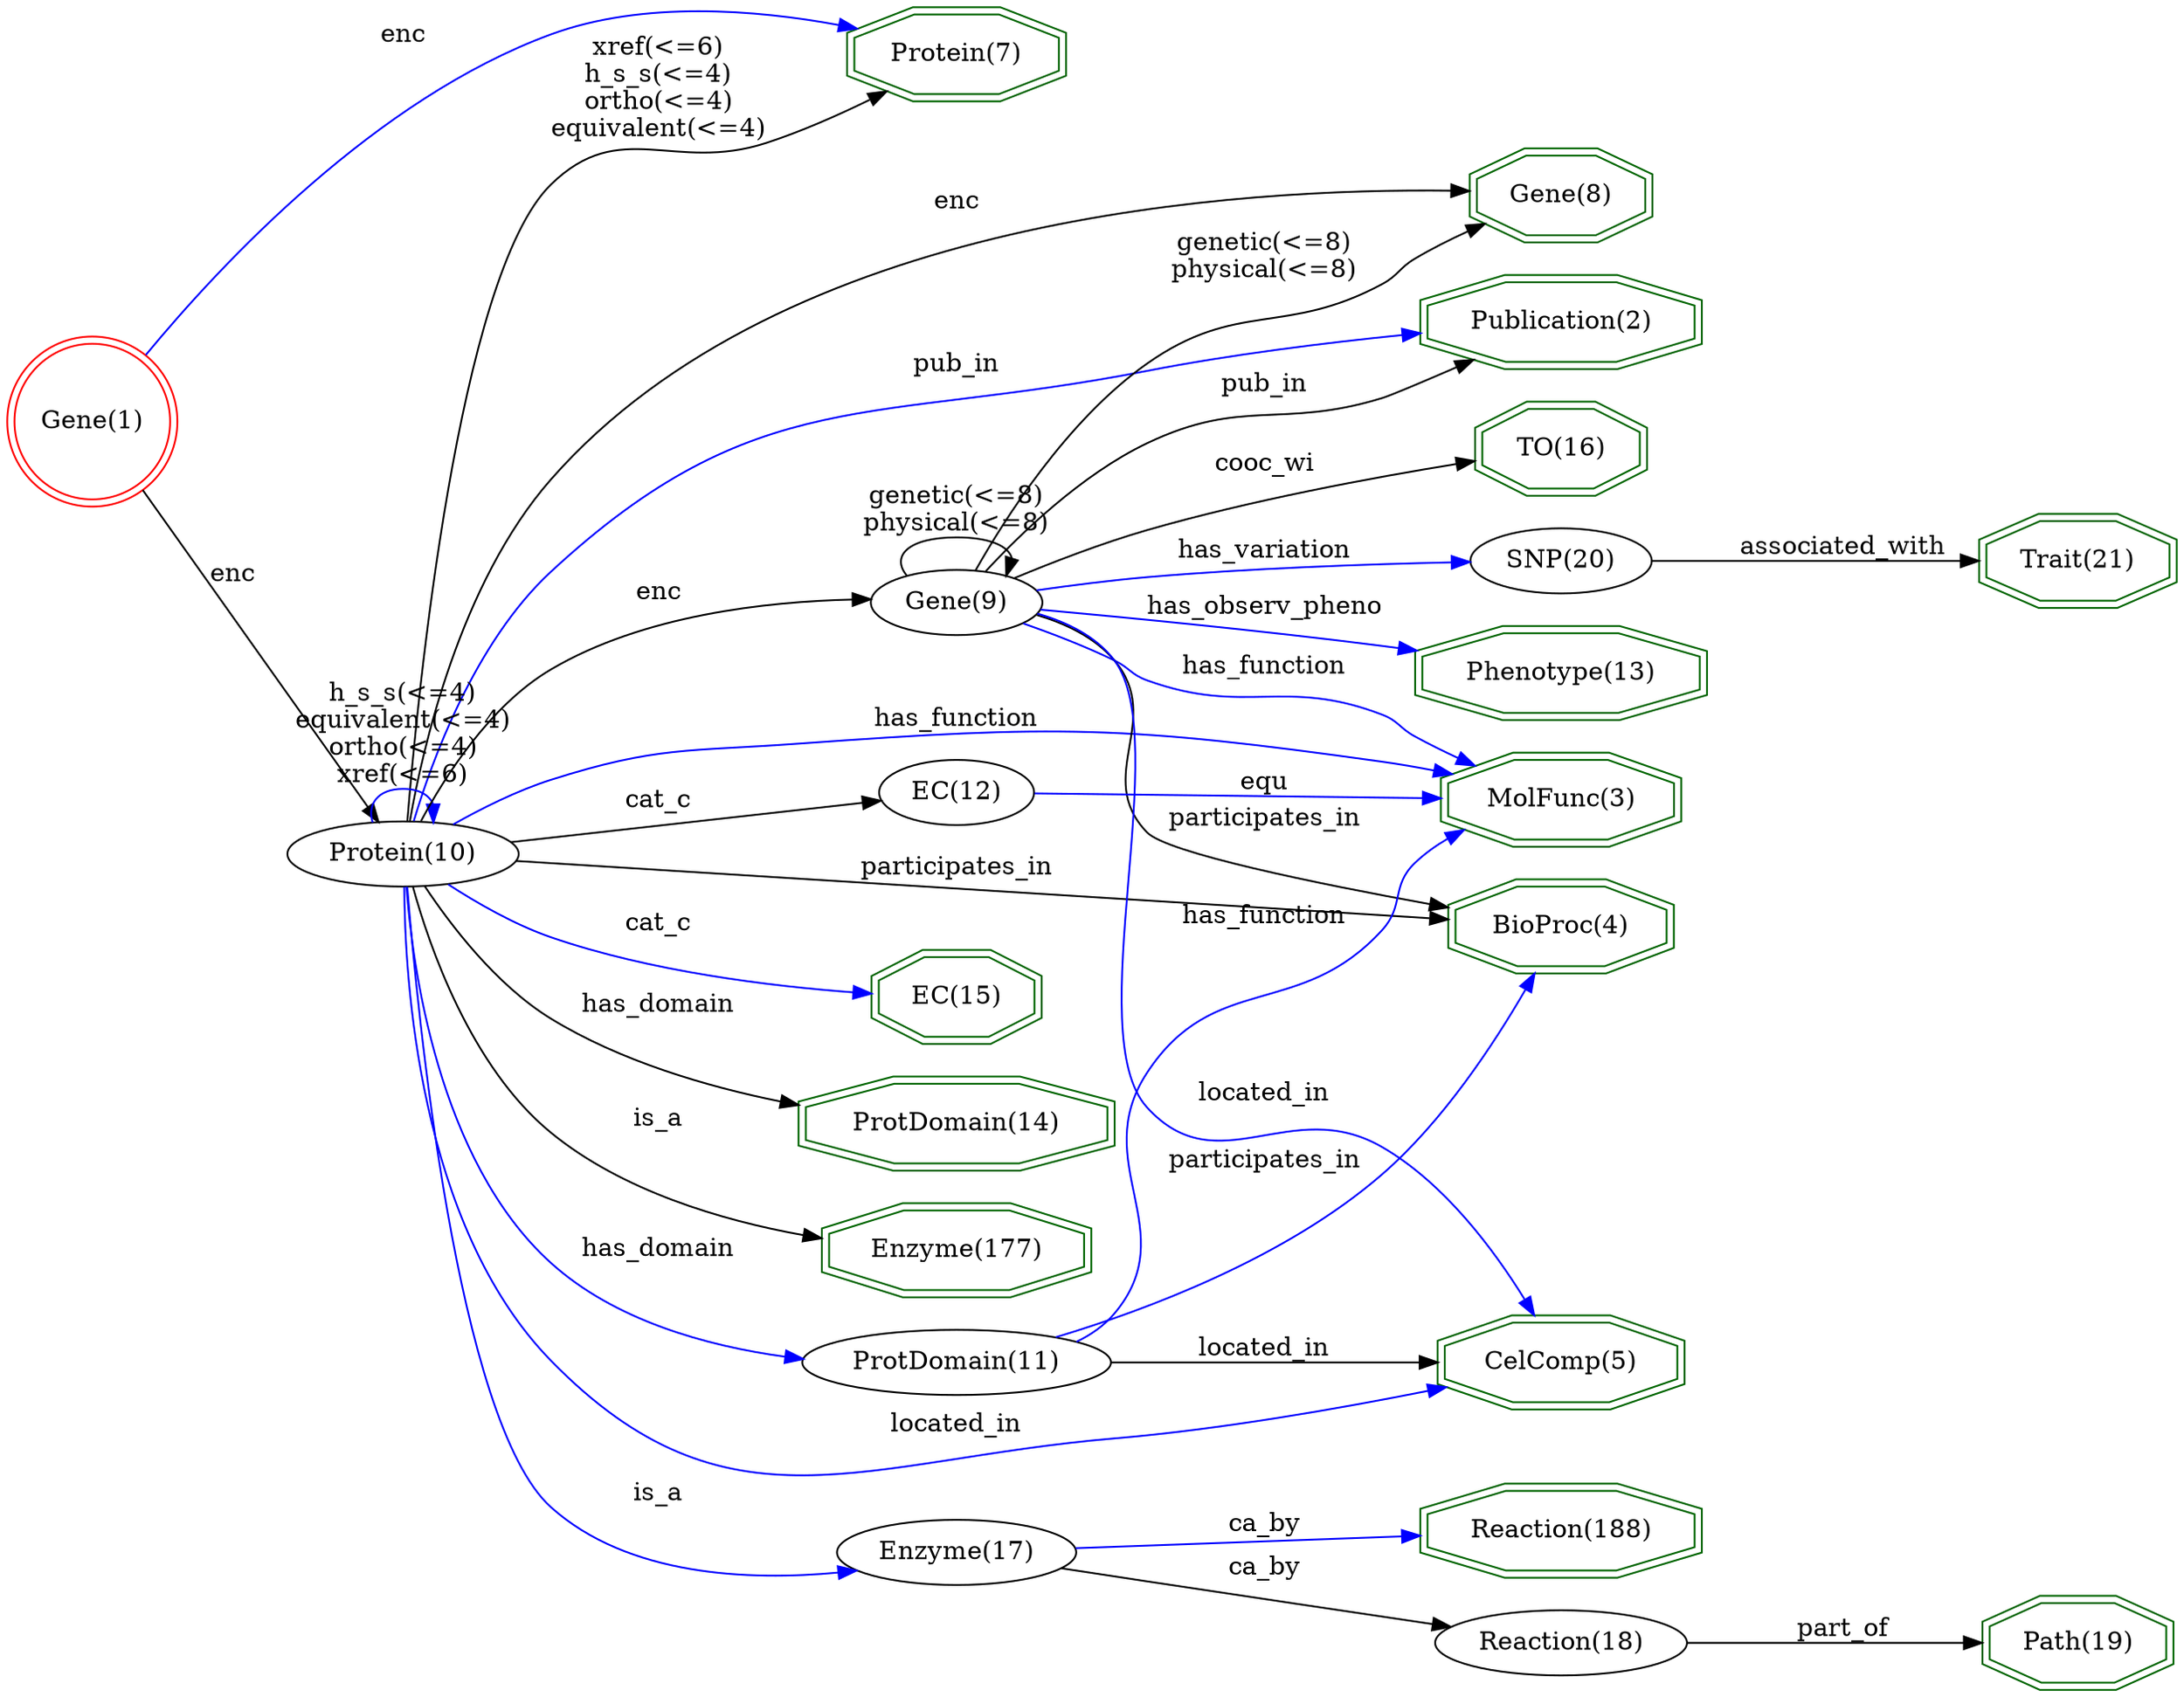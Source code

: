 digraph {
	graph [_draw_="c 9 -#fffffe00 C 7 -#ffffff P 4 0 0 0 911 1030.67 911 1030.67 0 ",
		bb="0,0,1030.7,911",
		rankdir=LR,
		xdotversion=1.7
	];
	node [label="\N"];
	"Gene(8)"	[_draw_="c 7 -#006400 p 8 777.75 750.54 777.75 765.46 753.08 776 718.2 776 693.53 765.46 693.53 750.54 718.2 740 753.08 740 c 7 -#006400 \
p 8 781.73 747.9 781.73 768.1 753.9 780 717.38 780 689.55 768.1 689.55 747.9 717.38 736 753.9 736 ",
		_ldraw_="F 14 11 -Times-Roman c 7 -#000000 T 735.64 753.8 0 45.86 7 -Gene(8) ",
		color=darkgreen,
		height=0.61111,
		pos="735.64,758",
		shape=doubleoctagon,
		width=1.286];
	"Phenotype(13)"	[_draw_="c 7 -#006400 p 8 802.75 626.54 802.75 641.46 763.44 652 707.84 652 668.53 641.46 668.53 626.54 707.84 616 763.44 616 c 7 -#006400 \
p 8 806.74 623.47 806.74 644.53 763.96 656 707.32 656 664.55 644.53 664.55 623.47 707.32 612 763.96 612 ",
		_ldraw_="F 14 11 -Times-Roman c 7 -#000000 T 735.64 629.8 0 82.43 13 -Phenotype(13) ",
		color=darkgreen,
		height=0.61111,
		pos="735.64,634",
		shape=doubleoctagon,
		width=1.9805];
	"Publication(2)"	[_draw_="c 7 -#006400 p 8 801.54 688.54 801.54 703.46 762.93 714 708.35 714 669.74 703.46 669.74 688.54 708.35 678 762.93 678 c 7 -#006400 \
p 8 805.55 685.49 805.55 706.51 763.47 718 707.81 718 665.73 706.51 665.73 685.49 707.81 674 763.47 674 ",
		_ldraw_="F 14 11 -Times-Roman c 7 -#000000 T 735.64 691.8 0 80.1 14 -Publication(2) ",
		color=darkgreen,
		height=0.61111,
		pos="735.64,696",
		shape=doubleoctagon,
		width=1.9362];
	"Trait(21)"	[_draw_="c 7 -#006400 p 8 1026.82 568.54 1026.82 583.46 1000.28 594 962.75 594 936.21 583.46 936.21 568.54 962.75 558 1000.28 558 c 7 -#006400 \
p 8 1030.83 565.83 1030.83 586.17 1001.05 598 961.98 598 932.2 586.17 932.2 565.83 961.98 554 1001.05 554 ",
		_ldraw_="F 14 11 -Times-Roman c 7 -#000000 T 981.52 571.8 0 50.05 9 -Trait(21) ",
		color=darkgreen,
		height=0.61111,
		pos="981.52,576",
		shape=doubleoctagon,
		width=1.3655];
	"MolFunc(3)"	[_draw_="c 7 -#006400 p 8 793.03 247.54 793.03 262.46 759.41 273 711.87 273 678.25 262.46 678.25 247.54 711.87 237 759.41 237 c 7 -#006400 \
p 8 797.04 244.61 797.04 265.39 760.03 277 711.25 277 674.24 265.39 674.24 244.61 711.25 233 760.03 233 ",
		_ldraw_="F 14 11 -Times-Roman c 7 -#000000 T 735.64 250.8 0 67.66 10 -MolFunc(3) ",
		color=darkgreen,
		height=0.61111,
		pos="735.64,255",
		shape=doubleoctagon,
		width=1.7];
	"BioProc(4)"	[_draw_="c 7 -#006400 p 8 789.09 431.54 789.09 446.46 757.78 457 713.5 457 682.19 446.46 682.19 431.54 713.5 421 757.78 421 c 7 -#006400 \
p 8 793.09 428.67 793.09 449.33 758.44 461 712.84 461 678.19 449.33 678.19 428.67 712.84 417 758.44 417 ",
		_ldraw_="F 14 11 -Times-Roman c 7 -#000000 T 735.64 434.8 0 62.21 10 -BioProc(4) ",
		color=darkgreen,
		height=0.61111,
		pos="735.64,439",
		shape=doubleoctagon,
		width=1.5966];
	"CelComp(5)"	[_draw_="c 7 -#006400 p 8 794.24 328.54 794.24 343.46 759.91 354 711.37 354 677.04 343.46 677.04 328.54 711.37 318 759.91 318 c 7 -#006400 \
p 8 798.23 325.59 798.23 346.41 760.51 358 710.77 358 673.05 346.41 673.05 325.59 710.77 314 760.51 314 ",
		_ldraw_="F 14 11 -Times-Roman c 7 -#000000 T 735.64 331.8 0 69.99 10 -CelComp(5) ",
		color=darkgreen,
		height=0.61111,
		pos="735.64,336",
		shape=doubleoctagon,
		width=1.7443];
	"TO(16)"	[_draw_="c 7 -#006400 p 8 775.1 510.54 775.1 525.46 751.98 536 719.3 536 696.18 525.46 696.18 510.54 719.3 500 751.98 500 c 7 -#006400 p \
8 779.1 507.97 779.1 528.03 752.85 540 718.43 540 692.18 528.03 692.18 507.97 718.43 496 752.85 496 ",
		_ldraw_="F 14 11 -Times-Roman c 7 -#000000 T 735.64 513.8 0 41.74 6 -TO(16) ",
		color=darkgreen,
		height=0.61111,
		pos="735.64,518",
		shape=doubleoctagon,
		width=1.2077];
	"EC(15)"	[_draw_="c 7 -#006400 p 8 485.69 138.54 485.69 153.46 462.71 164 430.21 164 407.24 153.46 407.24 138.54 430.21 128 462.71 128 c 7 -#006400 \
p 8 489.7 135.98 489.7 156.02 463.59 168 429.33 168 403.22 156.02 403.22 135.98 429.33 124 463.59 124 ",
		_ldraw_="F 14 11 -Times-Roman c 7 -#000000 T 446.46 141.8 0 41.21 6 -EC(15) ",
		color=darkgreen,
		height=0.61111,
		pos="446.46,146",
		shape=doubleoctagon,
		width=1.1977];
	"Protein(7)"	[_draw_="c 7 -#006400 p 8 495.98 881.54 495.98 896.46 466.97 907 425.95 907 396.94 896.46 396.94 881.54 425.95 871 466.97 871 c 7 -#006400 \
p 8 499.97 878.74 499.97 899.26 467.67 911 425.25 911 392.96 899.26 392.96 878.74 425.25 867 467.67 867 ",
		_ldraw_="F 14 11 -Times-Roman c 7 -#000000 T 446.46 884.8 0 56.77 10 -Protein(7) ",
		color=darkgreen,
		height=0.61111,
		pos="446.46,889",
		shape=doubleoctagon,
		width=1.4931];
	"Gene(1)"	[_draw_="c 7 -#ff0000 e 43.08 657 39.15 39.15 c 7 -#ff0000 e 43.08 657 43.15 43.15 ",
		_ldraw_="F 14 11 -Times-Roman c 7 -#000000 T 43.08 652.8 0 45.86 7 -Gene(1) ",
		color=red,
		height=1.1966,
		pos="43.077,657",
		shape=doublecircle,
		width=1.1966];
	"Gene(1)" -> "Protein(7)"	[_draw_="c 7 -#0000ff B 7 65.08 694.38 98.3 749.18 168.7 849.14 260.35 889 298.87 905.75 346.32 905.4 383.53 901.04 ",
		_hdraw_="S 5 -solid c 7 -#0000ff C 7 -#0000ff P 3 384.27 904.47 393.74 899.71 383.37 897.53 ",
		_ldraw_="F 14 11 -Times-Roman c 7 -#000000 T 191.97 880.8 0 19.43 3 -enc ",
		color=blue,
		label=enc,
		lp="191.97,885",
		pos="e,393.74,899.71 65.08,694.38 98.297,749.18 168.7,849.14 260.35,889 298.87,905.75 346.32,905.4 383.53,901.04"];
	"Protein(10)"	[_draw_="c 7 -#000000 e 191.97 412 50.27 18 ",
		_ldraw_="F 14 11 -Times-Roman c 7 -#000000 T 191.97 407.8 0 63.77 11 -Protein(10) ",
		height=0.5,
		pos="191.97,412",
		width=1.3996];
	"Gene(1)" -> "Protein(10)"	[_draw_="c 7 -#000000 B 4 66.07 620.32 96.03 570.35 148.95 482.08 175.24 438.23 ",
		_hdraw_="S 5 -solid c 7 -#000000 C 7 -#000000 P 3 178.29 439.96 180.43 429.58 172.28 436.36 ",
		_ldraw_="F 14 11 -Times-Roman c 7 -#000000 T 113.87 558.8 0 19.43 3 -enc ",
		color=black,
		label=enc,
		lp="113.87,563",
		pos="e,180.43,429.58 66.068,620.32 96.031,570.35 148.95,482.08 175.24,438.23"];
	"ProtDomain(14)"	[_draw_="c 7 -#006400 p 8 520.32 76.54 520.32 91.46 477.05 102 415.87 102 372.61 91.46 372.61 76.54 415.87 66 477.05 66 c 7 -#006400 p 8 \
524.32 73.4 524.32 94.6 477.54 106 415.39 106 368.6 94.6 368.6 73.4 415.39 62 477.54 62 ",
		_ldraw_="F 14 11 -Times-Roman c 7 -#000000 T 446.46 79.8 0 91.77 14 -ProtDomain(14) ",
		color=darkgreen,
		height=0.61111,
		pos="446.46,84",
		shape=doubleoctagon,
		width=2.1578];
	"Reaction(188)"	[_draw_="c 7 -#006400 p 8 801.52 866.54 801.52 881.46 762.93 892 708.35 892 669.76 881.46 669.76 866.54 708.35 856 762.93 856 c 7 -#006400 \
p 8 805.53 863.49 805.53 884.51 763.47 896 707.81 896 665.75 884.51 665.75 863.49 707.81 852 763.47 852 ",
		_ldraw_="F 14 11 -Times-Roman c 7 -#000000 T 735.64 869.8 0 80.08 13 -Reaction(188) ",
		color=darkgreen,
		height=0.61111,
		pos="735.64,874",
		shape=doubleoctagon,
		width=1.9359];
	"Path(19)"	[_draw_="c 7 -#006400 p 8 1025.33 808.54 1025.33 823.46 999.66 834 963.37 834 937.7 823.46 937.7 808.54 963.37 798 999.66 798 c 7 -#006400 \
p 8 1029.32 805.86 1029.32 826.14 1000.45 838 962.58 838 933.71 826.14 933.71 805.86 962.58 794 1000.45 794 ",
		_ldraw_="F 14 11 -Times-Roman c 7 -#000000 T 981.52 811.8 0 48.21 8 -Path(19) ",
		color=darkgreen,
		height=0.61111,
		pos="981.52,816",
		shape=doubleoctagon,
		width=1.3307];
	"Enzyme(177)"	[_draw_="c 7 -#006400 p 8 509.53 14.54 509.53 29.46 472.58 40 420.34 40 383.39 29.46 383.39 14.54 420.34 4 472.58 4 c 7 -#006400 p 8 513.53 \
11.53 513.53 32.47 473.14 44 419.78 44 379.39 32.47 379.39 11.53 419.78 0 473.14 0 ",
		_ldraw_="F 14 11 -Times-Roman c 7 -#000000 T 446.46 17.8 0 76.19 11 -Enzyme(177) ",
		color=darkgreen,
		height=0.61111,
		pos="446.46,22",
		shape=doubleoctagon,
		width=1.8621];
	"Gene(9)"	[_draw_="c 7 -#000000 e 446.46 546 39.15 18 ",
		_ldraw_="F 14 11 -Times-Roman c 7 -#000000 T 446.46 541.8 0 45.86 7 -Gene(9) ",
		height=0.5,
		pos="446.46,546",
		width=1.0855];
	"Gene(9)" -> "Gene(8)"	[_draw_="c 7 -#000000 B 7 456.87 563.7 471.8 590.33 503.25 640.89 542.14 672 548.4 677 636.05 715.35 690.89 739.12 ",
		_hdraw_="S 5 -solid c 7 -#000000 C 7 -#000000 P 3 689.82 742.47 700.39 743.23 692.61 736.05 ",
		_ldraw_="F 14 11 -Times-Roman c 7 -#000000 T 594.24 733.8 0 72.54 12 -genetic(<=8) F 14 11 -Times-Roman c 7 -#000000 T 594.24 719.8 0 78.77 \
13 -physical(<=8) ",
		color=black,
		label="genetic(<=8)\nphysical(<=8)",
		lp="594.24,731",
		pos="e,700.39,743.23 456.87,563.7 471.8,590.33 503.25,640.89 542.14,672 548.4,677 636.05,715.35 690.89,739.12"];
	"Gene(9)" -> "Phenotype(13)"	[_draw_="c 7 -#0000ff B 7 475.29 558.26 493.97 566.22 519.26 576.47 542.14 584 582.32 597.22 628.11 609.23 664.96 618.17 ",
		_hdraw_="S 5 -solid c 7 -#0000ff C 7 -#0000ff P 3 664.56 621.68 675.1 620.61 666.19 614.87 ",
		_ldraw_="F 14 11 -Times-Roman c 7 -#000000 T 594.24 615.8 0 104.2 16 -has_observ_pheno ",
		color=blue,
		label=has_observ_pheno,
		lp="594.24,620",
		pos="e,675.1,620.61 475.29,558.26 493.97,566.22 519.26,576.47 542.14,584 582.32,597.22 628.11,609.23 664.96,618.17"];
	"Gene(9)" -> "Publication(2)"	[_draw_="c 7 -#000000 B 10 461.44 562.66 478.52 581.96 509.25 613.35 542.14 631 584.3 653.62 601.08 642.5 646.34 658 654.12 660.66 669 666.91 \
684.35 673.58 ",
		_hdraw_="S 5 -solid c 7 -#000000 C 7 -#000000 P 3 683.35 676.96 693.91 677.76 686.15 670.55 ",
		_ldraw_="F 14 11 -Times-Roman c 7 -#000000 T 594.24 660.8 0 38.89 6 -pub_in ",
		color=black,
		label=pub_in,
		lp="594.24,665",
		pos="e,693.91,677.76 461.44,562.66 478.52,581.96 509.25,613.35 542.14,631 584.3,653.62 601.08,642.5 646.34,658 654.12,660.66 669,666.91 \
684.35,673.58"];
	"Gene(9)" -> "MolFunc(3)"	[_draw_="c 7 -#0000ff B 16 465.64 530.19 483.38 513.72 509.73 486.28 524.14 457 541.59 421.58 513.89 397.59 542.14 370 575.82 337.11 610.01 \
380.93 646.34 351 663.29 337.04 650.83 322.31 664.34 305 671.9 295.32 681.84 286.7 691.84 279.47 ",
		_hdraw_="S 5 -solid c 7 -#0000ff C 7 -#0000ff P 3 693.95 282.27 700.22 273.73 689.99 276.5 ",
		_ldraw_="F 14 11 -Times-Roman c 7 -#000000 T 594.24 372.8 0 72.32 12 -has_function ",
		color=blue,
		label=has_function,
		lp="594.24,377",
		pos="e,700.22,273.73 465.64,530.19 483.38,513.72 509.73,486.28 524.14,457 541.59,421.58 513.89,397.59 542.14,370 575.82,337.11 610.01,\
380.93 646.34,351 663.29,337.04 650.83,322.31 664.34,305 671.9,295.32 681.84,286.7 691.84,279.47"];
	"Gene(9)" -> "BioProc(4)"	[_draw_="c 7 -#000000 B 10 475.21 533.76 493.86 525.88 519.15 515.87 542.14 509 587.49 495.45 601.93 503.36 646.34 487 663.02 480.86 680.4 \
472 695.29 463.57 ",
		_hdraw_="S 5 -solid c 7 -#000000 C 7 -#000000 P 3 697.32 466.44 704.21 458.4 693.81 460.38 ",
		_ldraw_="F 14 11 -Times-Roman c 7 -#000000 T 594.24 511.8 0 82.41 15 -participates_in ",
		color=black,
		label=participates_in,
		lp="594.24,516",
		pos="e,704.21,458.4 475.21,533.76 493.86,525.88 519.15,515.87 542.14,509 587.49,495.45 601.93,503.36 646.34,487 663.02,480.86 680.4,472 \
695.29,463.57"];
	"Gene(9)" -> "CelComp(5)"	[_draw_="c 7 -#0000ff B 13 464.03 529.75 482.04 512.79 512.25 486.3 542.14 469 585.08 444.15 605.81 457.59 646.34 429 656.39 421.91 656.04 \
417.07 664.34 408 677.45 393.67 692.44 378.21 705.19 365.3 ",
		_hdraw_="S 5 -solid c 7 -#0000ff C 7 -#0000ff P 3 707.85 367.58 712.41 358.02 702.88 362.65 ",
		_ldraw_="F 14 11 -Times-Roman c 7 -#000000 T 594.24 471.8 0 58.31 10 -located_in ",
		color=blue,
		label=located_in,
		lp="594.24,476",
		pos="e,712.41,358.02 464.03,529.75 482.04,512.79 512.25,486.3 542.14,469 585.08,444.15 605.81,457.59 646.34,429 656.39,421.91 656.04,\
417.07 664.34,408 677.45,393.67 692.44,378.21 705.19,365.3"];
	"Gene(9)" -> "TO(16)"	[_draw_="c 7 -#000000 B 4 485 542.34 535.24 537.44 624.61 528.73 681.68 523.16 ",
		_hdraw_="S 5 -solid c 7 -#000000 C 7 -#000000 P 3 682.33 526.62 691.94 522.16 681.65 519.65 ",
		_ldraw_="F 14 11 -Times-Roman c 7 -#000000 T 594.24 538.8 0 47.43 7 -cooc_wi ",
		color=black,
		label=cooc_wi,
		lp="594.24,543",
		pos="e,691.94,522.16 485,542.34 535.24,537.44 624.61,528.73 681.68,523.16"];
	"Gene(9)" -> "Gene(9)"	[_draw_="c 7 -#000000 B 7 423.04 560.79 415.41 571.42 423.22 582 446.46 582 462.08 582 470.73 577.22 472.41 570.86 ",
		_hdraw_="S 5 -solid c 7 -#000000 C 7 -#000000 P 3 475.71 569.64 469.88 560.79 468.92 571.34 ",
		_ldraw_="F 14 11 -Times-Roman c 7 -#000000 T 446.46 598.8 0 72.54 12 -genetic(<=8) F 14 11 -Times-Roman c 7 -#000000 T 446.46 584.8 0 78.77 \
13 -physical(<=8) ",
		color=black,
		label="genetic(<=8)\nphysical(<=8)",
		lp="446.46,596",
		pos="e,469.88,560.79 423.04,560.79 415.41,571.42 423.22,582 446.46,582 462.08,582 470.73,577.22 472.41,570.86"];
	"SNP(20)"	[_draw_="c 7 -#000000 e 735.64 576 41.13 18 ",
		_ldraw_="F 14 11 -Times-Roman c 7 -#000000 T 735.64 571.8 0 49.01 7 -SNP(20) ",
		height=0.5,
		pos="735.64,576",
		width=1.1406];
	"Gene(9)" -> "SNP(20)"	[_draw_="c 7 -#0000ff B 4 484.71 549.89 536 555.25 628.48 564.91 685.42 570.86 ",
		_hdraw_="S 5 -solid c 7 -#0000ff C 7 -#0000ff P 3 685.31 574.37 695.62 571.92 686.04 567.4 ",
		_ldraw_="F 14 11 -Times-Roman c 7 -#000000 T 594.24 568.8 0 75.42 13 -has_variation ",
		color=blue,
		label=has_variation,
		lp="594.24,573",
		pos="e,695.62,571.92 484.71,549.89 536,555.25 628.48,564.91 685.42,570.86"];
	"SNP(20)" -> "Trait(21)"	[_draw_="c 7 -#000000 B 4 776.91 576 816.45 576 877.18 576 922.04 576 ",
		_hdraw_="S 5 -solid c 7 -#000000 C 7 -#000000 P 3 922.21 579.5 932.21 576 922.21 572.5 ",
		_ldraw_="F 14 11 -Times-Roman c 7 -#000000 T 869.65 578.8 0 89.42 15 -associated_with ",
		color=black,
		label=associated_with,
		lp="869.65,583",
		pos="e,932.21,576 776.91,576 816.45,576 877.18,576 922.04,576"];
	"ProtDomain(11)"	[_draw_="c 7 -#000000 e 446.46 372 68 18 ",
		_ldraw_="F 14 11 -Times-Roman c 7 -#000000 T 446.46 367.8 0 91.25 14 -ProtDomain(11) ",
		height=0.5,
		pos="446.46,372",
		width=1.8819];
	"ProtDomain(11)" -> "MolFunc(3)"	[_draw_="c 7 -#0000ff B 10 476.38 355.76 490.97 347.3 508.77 336.53 524.14 326 532.5 320.27 533.13 316.63 542.14 312 581.28 291.9 628.62 \
277.77 666.56 268.6 ",
		_hdraw_="S 5 -solid c 7 -#0000ff C 7 -#0000ff P 3 667.56 271.96 676.49 266.26 665.95 265.14 ",
		_ldraw_="F 14 11 -Times-Roman c 7 -#000000 T 594.24 314.8 0 72.32 12 -has_function ",
		color=blue,
		label=has_function,
		lp="594.24,319",
		pos="e,676.49,266.26 476.38,355.76 490.97,347.3 508.77,336.53 524.14,326 532.5,320.27 533.13,316.63 542.14,312 581.28,291.9 628.62,277.77 \
666.56,268.6"];
	"ProtDomain(11)" -> "BioProc(4)"	[_draw_="c 7 -#0000ff B 7 504.42 381.4 544.4 388.43 598.96 398.88 646.34 411 657.91 413.96 670.19 417.55 681.8 421.17 ",
		_hdraw_="S 5 -solid c 7 -#0000ff C 7 -#0000ff P 3 680.77 424.51 691.36 424.2 682.88 417.84 ",
		_ldraw_="F 14 11 -Times-Roman c 7 -#000000 T 594.24 413.8 0 82.41 15 -participates_in ",
		color=blue,
		label=participates_in,
		lp="594.24,418",
		pos="e,691.36,424.2 504.42,381.4 544.4,388.43 598.96,398.88 646.34,411 657.91,413.96 670.19,417.55 681.8,421.17"];
	"ProtDomain(11)" -> "CelComp(5)"	[_draw_="c 7 -#000000 B 7 480.84 356.41 498.62 348.95 521.11 340.82 542.14 337 581.67 329.82 626.51 329.16 662.97 330.49 ",
		_hdraw_="S 5 -solid c 7 -#000000 C 7 -#000000 P 3 662.88 333.99 673.02 330.91 663.17 326.99 ",
		_ldraw_="F 14 11 -Times-Roman c 7 -#000000 T 594.24 339.8 0 58.31 10 -located_in ",
		color=black,
		label=located_in,
		lp="594.24,344",
		pos="e,673.02,330.91 480.84,356.41 498.62,348.95 521.11,340.82 542.14,337 581.67,329.82 626.51,329.16 662.97,330.49"];
	"Protein(10)" -> "Gene(8)"	[_draw_="c 7 -#000000 B 7 196.05 430.26 206.97 488.31 249.72 668.63 368.78 735 420.51 763.84 590.43 762.9 679.32 760.24 ",
		_hdraw_="S 5 -solid c 7 -#000000 C 7 -#000000 P 3 679.6 763.73 689.48 759.92 679.38 756.74 ",
		_ldraw_="F 14 11 -Times-Roman c 7 -#000000 T 446.46 762.8 0 19.43 3 -enc ",
		color=black,
		label=enc,
		lp="446.46,767",
		pos="e,689.48,759.92 196.05,430.26 206.97,488.31 249.72,668.63 368.78,735 420.51,763.84 590.43,762.9 679.32,760.24"];
	"Protein(10)" -> "Publication(2)"	[_draw_="c 7 -#0000ff B 10 202.44 429.81 214.46 451.66 236.52 489.33 260.35 518 359.36 637.1 392.89 681.66 542.14 723 587.07 735.44 639.57 \
726.59 678.38 715.81 ",
		_hdraw_="S 5 -solid c 7 -#0000ff C 7 -#0000ff P 3 679.82 719.04 688.45 712.88 677.87 712.31 ",
		_ldraw_="F 14 11 -Times-Roman c 7 -#000000 T 446.46 719.8 0 38.89 6 -pub_in ",
		color=blue,
		label=pub_in,
		lp="446.46,724",
		pos="e,688.45,712.88 202.44,429.81 214.46,451.66 236.52,489.33 260.35,518 359.36,637.1 392.89,681.66 542.14,723 587.07,735.44 639.57,\
726.59 678.38,715.81"];
	"Protein(10)" -> "MolFunc(3)"	[_draw_="c 7 -#0000ff B 13 195.26 394.02 200.5 360.3 216.51 287.32 260.35 247 297.53 212.82 318.86 220.64 368.78 213 490.98 194.29 525.33 \
205.74 646.34 231 656.14 233.05 666.46 235.54 676.46 238.13 ",
		_hdraw_="S 5 -solid c 7 -#0000ff C 7 -#0000ff P 3 675.75 241.57 686.31 240.75 677.55 234.8 ",
		_ldraw_="F 14 11 -Times-Roman c 7 -#000000 T 446.46 215.8 0 72.32 12 -has_function ",
		color=blue,
		label=has_function,
		lp="446.46,220",
		pos="e,686.31,240.75 195.26,394.02 200.5,360.3 216.51,287.32 260.35,247 297.53,212.82 318.86,220.64 368.78,213 490.98,194.29 525.33,205.74 \
646.34,231 656.14,233.05 666.46,235.54 676.46,238.13"];
	"Protein(10)" -> "BioProc(4)"	[_draw_="c 7 -#000000 B 7 240.43 417.3 247.11 417.94 253.9 418.53 260.35 419 405.39 429.58 575.81 435.08 667.72 437.47 ",
		_hdraw_="S 5 -solid c 7 -#000000 C 7 -#000000 P 3 667.91 440.98 677.99 437.73 668.09 433.98 ",
		_ldraw_="F 14 11 -Times-Roman c 7 -#000000 T 446.46 434.8 0 82.41 15 -participates_in ",
		color=black,
		label=participates_in,
		lp="446.46,439",
		pos="e,677.99,437.73 240.43,417.3 247.11,417.94 253.9,418.53 260.35,419 405.39,429.58 575.81,435.08 667.72,437.47"];
	"Protein(10)" -> "CelComp(5)"	[_draw_="c 7 -#0000ff B 7 218 396.5 251.09 376.97 311.85 344.35 368.78 331 468.6 307.6 587.99 315.69 662.59 324.87 ",
		_hdraw_="S 5 -solid c 7 -#0000ff C 7 -#0000ff P 3 662.45 328.38 672.81 326.17 663.33 321.44 ",
		_ldraw_="F 14 11 -Times-Roman c 7 -#000000 T 446.46 333.8 0 58.31 10 -located_in ",
		color=blue,
		label=located_in,
		lp="446.46,338",
		pos="e,672.81,326.17 218,396.5 251.09,376.97 311.85,344.35 368.78,331 468.6,307.6 587.99,315.69 662.59,324.87"];
	"Protein(10)" -> "EC(15)"	[_draw_="c 7 -#0000ff B 7 192.14 393.89 191.17 349.32 195.39 233.75 260.35 176 296.24 144.1 352.23 139 393.23 140.41 ",
		_hdraw_="S 5 -solid c 7 -#0000ff C 7 -#0000ff P 3 393.16 143.91 403.32 140.89 393.5 136.91 ",
		_ldraw_="F 14 11 -Times-Roman c 7 -#000000 T 305.57 178.8 0 29.53 5 -cat_c ",
		color=blue,
		label=cat_c,
		lp="305.57,183",
		pos="e,403.32,140.89 192.14,393.89 191.17,349.32 195.39,233.75 260.35,176 296.24,144.1 352.23,139 393.23,140.41"];
	"Protein(10)" -> "Protein(7)"	[_draw_="c 7 -#000000 B 10 193.49 430.04 195.89 500.13 208.11 753.32 260.35 810 288.46 840.49 312.45 817.17 350.78 833 353.85 834.27 381.47 \
850.65 406.1 865.37 ",
		_hdraw_="S 5 -solid c 7 -#000000 C 7 -#000000 P 3 404.6 868.56 414.98 870.69 408.2 862.55 ",
		_ldraw_="F 14 11 -Times-Roman c 7 -#000000 T 305.57 877.8 0 54.65 9 -xref(<=6) F 14 11 -Times-Roman c 7 -#000000 T 305.57 863.8 0 64.01 10 \
-h_s_s(<=4) F 14 11 -Times-Roman c 7 -#000000 T 305.57 849.8 0 61.67 10 -ortho(<=4) F 14 11 -Times-Roman c 7 -#000000 T 305.57 835.8 \
0 90.43 15 -equivalent(<=4) ",
		color=black,
		label="xref(<=6)\nh_s_s(<=4)\northo(<=4)\nequivalent(<=4)",
		lp="305.57,861",
		pos="e,414.98,870.69 193.49,430.04 195.89,500.13 208.11,753.32 260.35,810 288.46,840.49 312.45,817.17 350.78,833 353.85,834.27 381.47,\
850.65 406.1,865.37"];
	"Protein(10)" -> "ProtDomain(14)"	[_draw_="c 7 -#000000 B 7 194.75 393.67 200.67 336.55 221.57 163.3 260.35 125 286.04 99.64 323.69 88.48 358.34 84.01 ",
		_hdraw_="S 5 -solid c 7 -#000000 C 7 -#000000 P 3 358.95 87.47 368.5 82.88 358.18 80.51 ",
		_ldraw_="F 14 11 -Times-Roman c 7 -#000000 T 305.57 127.8 0 67.66 10 -has_domain ",
		color=black,
		label=has_domain,
		lp="305.57,132",
		pos="e,368.5,82.877 194.75,393.67 200.67,336.55 221.57,163.3 260.35,125 286.04,99.635 323.69,88.479 358.34,84.012"];
	"Protein(10)" -> "Enzyme(177)"	[_draw_="c 7 -#000000 B 7 194.01 393.81 198.07 329.75 214.85 115.85 260.35 68 288.22 38.7 331.6 26.89 369.37 22.54 ",
		_hdraw_="S 5 -solid c 7 -#000000 C 7 -#000000 P 3 369.74 26.03 379.35 21.55 369.05 19.06 ",
		_ldraw_="F 14 11 -Times-Roman c 7 -#000000 T 305.57 70.8 0 22.55 4 -is_a ",
		color=black,
		label=is_a,
		lp="305.57,75",
		pos="e,379.35,21.552 194.01,393.81 198.07,329.75 214.85,115.85 260.35,68 288.22,38.705 331.6,26.89 369.37,22.545"];
	"Protein(10)" -> "Gene(9)"	[_draw_="c 7 -#000000 B 7 217.65 427.67 230.28 435.53 245.98 445.03 260.35 453 311.25 481.21 371.75 510.91 409.38 528.94 ",
		_hdraw_="S 5 -solid c 7 -#000000 C 7 -#000000 P 3 407.91 532.12 418.44 533.27 410.92 525.8 ",
		_ldraw_="F 14 11 -Times-Roman c 7 -#000000 T 305.57 502.8 0 19.43 3 -enc ",
		color=black,
		label=enc,
		lp="305.57,507",
		pos="e,418.44,533.27 217.65,427.67 230.28,435.53 245.98,445.03 260.35,453 311.25,481.21 371.75,510.91 409.38,528.94"];
	"Protein(10)" -> "ProtDomain(11)"	[_draw_="c 7 -#0000ff B 4 238.4 404.8 277.26 398.65 333.74 389.7 377.9 382.7 ",
		_hdraw_="S 5 -solid c 7 -#0000ff C 7 -#0000ff P 3 378.65 386.13 387.98 381.11 377.55 379.21 ",
		_ldraw_="F 14 11 -Times-Roman c 7 -#000000 T 305.57 403.8 0 67.66 10 -has_domain ",
		color=blue,
		label=has_domain,
		lp="305.57,408",
		pos="e,387.98,381.11 238.4,404.8 277.26,398.65 333.74,389.7 377.9,382.7"];
	"Protein(10)" -> "Protein(10)"	[_draw_="c 7 -#0000ff B 7 178.04 429.41 175.44 439.09 180.08 448 191.97 448 199.39 448 203.99 444.52 205.76 439.54 ",
		_hdraw_="S 5 -solid c 7 -#0000ff C 7 -#0000ff P 3 209.26 439.45 205.89 429.41 202.26 439.36 ",
		_ldraw_="F 14 11 -Times-Roman c 7 -#000000 T 191.97 492.8 0 64.01 10 -h_s_s(<=4) F 14 11 -Times-Roman c 7 -#000000 T 191.97 478.8 0 90.43 \
15 -equivalent(<=4) F 14 11 -Times-Roman c 7 -#000000 T 191.97 464.8 0 61.67 10 -ortho(<=4) F 14 11 -Times-Roman c 7 -#000000 T \
191.97 450.8 0 54.65 9 -xref(<=6) ",
		color=blue,
		label="h_s_s(<=4)\nequivalent(<=4)\northo(<=4)\nxref(<=6)",
		lp="191.97,476",
		pos="e,205.89,429.41 178.04,429.41 175.44,439.09 180.08,448 191.97,448 199.39,448 203.99,444.52 205.76,439.54"];
	"Enzyme(17)"	[_draw_="c 7 -#000000 e 446.46 816 53.63 18 ",
		_ldraw_="F 14 11 -Times-Roman c 7 -#000000 T 446.46 811.8 0 69.19 10 -Enzyme(17) ",
		height=0.5,
		pos="446.46,816",
		width=1.4949];
	"Protein(10)" -> "Enzyme(17)"	[_draw_="c 7 -#0000ff B 7 193.8 430.18 197.22 496.31 212.3 722.8 260.35 773 262.68 775.43 337.39 792.27 391.17 804.13 ",
		_hdraw_="S 5 -solid c 7 -#0000ff C 7 -#0000ff P 3 390.43 807.55 400.95 806.29 391.94 800.72 ",
		_ldraw_="F 14 11 -Times-Roman c 7 -#000000 T 305.57 796.8 0 22.55 4 -is_a ",
		color=blue,
		label=is_a,
		lp="305.57,801",
		pos="e,400.95,806.29 193.8,430.18 197.22,496.31 212.3,722.8 260.35,773 262.68,775.43 337.39,792.27 391.17,804.13"];
	"EC(12)"	[_draw_="c 7 -#000000 e 446.46 254 36.28 18 ",
		_ldraw_="F 14 11 -Times-Roman c 7 -#000000 T 446.46 249.8 0 41.21 6 -EC(12) ",
		height=0.5,
		pos="446.46,254",
		width=1.0039];
	"Protein(10)" -> "EC(12)"	[_draw_="c 7 -#000000 B 7 196.59 394.02 203.47 364.87 221.38 307.77 260.35 280 301.32 250.81 360.54 247.43 400.89 249.32 ",
		_hdraw_="S 5 -solid c 7 -#000000 C 7 -#000000 P 3 400.79 252.82 410.98 249.91 401.2 245.83 ",
		_ldraw_="F 14 11 -Times-Roman c 7 -#000000 T 305.57 282.8 0 29.53 5 -cat_c ",
		color=black,
		label=cat_c,
		lp="305.57,287",
		pos="e,410.98,249.91 196.59,394.02 203.47,364.87 221.38,307.77 260.35,280 301.32,250.81 360.54,247.43 400.89,249.32"];
	"Enzyme(17)" -> "Reaction(188)"	[_draw_="c 7 -#0000ff B 4 492.97 825.19 538.58 834.4 609.49 848.72 662.73 859.48 ",
		_hdraw_="S 5 -solid c 7 -#0000ff C 7 -#0000ff P 3 662.29 862.96 672.79 861.51 663.68 856.1 ",
		_ldraw_="F 14 11 -Times-Roman c 7 -#000000 T 594.24 857.8 0 33.43 5 -ca_by ",
		color=blue,
		label=ca_by,
		lp="594.24,862",
		pos="e,672.79,861.51 492.97,825.19 538.58,834.4 609.49,848.72 662.73,859.48"];
	"Reaction(18)"	[_draw_="c 7 -#000000 e 735.64 816 56.04 18 ",
		_ldraw_="F 14 11 -Times-Roman c 7 -#000000 T 735.64 811.8 0 73.08 12 -Reaction(18) ",
		height=0.5,
		pos="735.64,816",
		width=1.5631];
	"Enzyme(17)" -> "Reaction(18)"	[_draw_="c 7 -#000000 B 4 500.47 816 547.93 816 617.7 816 668.73 816 ",
		_hdraw_="S 5 -solid c 7 -#000000 C 7 -#000000 P 3 669 819.5 679 816 669 812.5 ",
		_ldraw_="F 14 11 -Times-Roman c 7 -#000000 T 594.24 818.8 0 33.43 5 -ca_by ",
		color=black,
		label=ca_by,
		lp="594.24,823",
		pos="e,679,816 500.47,816 547.93,816 617.7,816 668.73,816"];
	"EC(12)" -> "MolFunc(3)"	[_draw_="c 7 -#0000ff B 10 480.15 247.09 498.32 243.6 521.38 239.74 542.14 238 588.29 234.13 600.24 233.6 646.34 238 653.99 238.73 661.96 \
239.81 669.85 241.07 ",
		_hdraw_="S 5 -solid c 7 -#0000ff C 7 -#0000ff P 3 669.32 244.53 679.77 242.76 670.5 237.63 ",
		_ldraw_="F 14 11 -Times-Roman c 7 -#000000 T 594.24 240.8 0 20.21 3 -equ ",
		color=blue,
		label=equ,
		lp="594.24,245",
		pos="e,679.77,242.76 480.15,247.09 498.32,243.6 521.38,239.74 542.14,238 588.29,234.13 600.24,233.6 646.34,238 653.99,238.73 661.96,239.81 \
669.85,241.07"];
	"Reaction(18)" -> "Path(19)"	[_draw_="c 7 -#000000 B 4 791.98 816 831.28 816 883.9 816 923.56 816 ",
		_hdraw_="S 5 -solid c 7 -#000000 C 7 -#000000 P 3 923.6 819.5 933.6 816 923.6 812.5 ",
		_ldraw_="F 14 11 -Times-Roman c 7 -#000000 T 869.65 818.8 0 40.43 7 -part_of ",
		color=black,
		label=part_of,
		lp="869.65,823",
		pos="e,933.6,816 791.98,816 831.28,816 883.9,816 923.56,816"];
}
